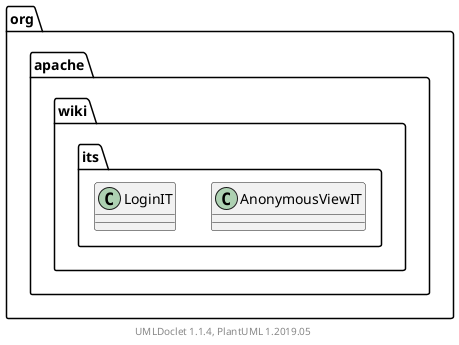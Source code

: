 @startuml

    namespace org.apache.wiki.its {

        class AnonymousViewIT [[AnonymousViewIT.html]] {
        }

        class LoginIT [[LoginIT.html]] {
        }

    }


    center footer UMLDoclet 1.1.4, PlantUML 1.2019.05
@enduml
